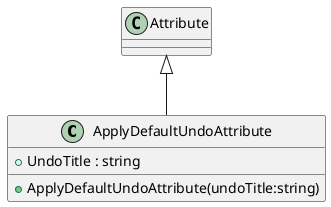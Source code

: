@startuml
class ApplyDefaultUndoAttribute {
    + UndoTitle : string
    + ApplyDefaultUndoAttribute(undoTitle:string)
}
Attribute <|-- ApplyDefaultUndoAttribute
@enduml
